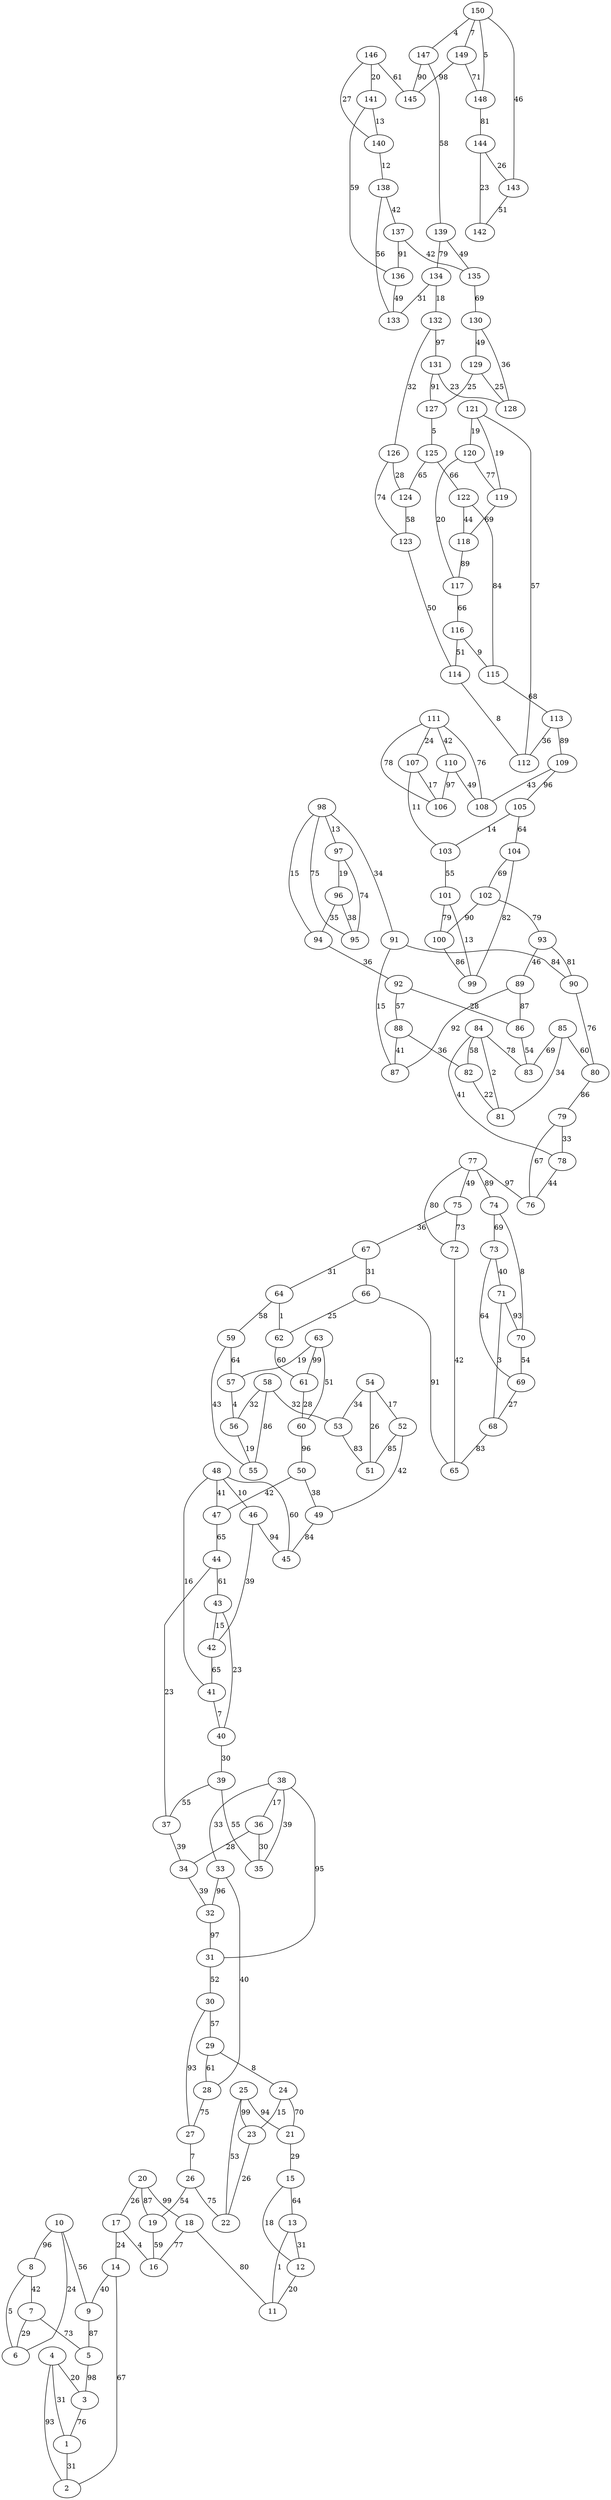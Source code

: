 graph x {
1 -- 2[label=31];
3 -- 1[label=76];
4 -- 1[label=31];
4 -- 2[label=93];
4 -- 3[label=20];
5 -- 3[label=98];
7 -- 5[label=73];
7 -- 6[label=29];
8 -- 6[label=5];
8 -- 7[label=42];
9 -- 5[label=87];
10 -- 6[label=24];
10 -- 8[label=96];
10 -- 9[label=56];
12 -- 11[label=20];
13 -- 11[label=1];
13 -- 12[label=31];
14 -- 2[label=67];
14 -- 9[label=40];
15 -- 12[label=18];
15 -- 13[label=64];
17 -- 14[label=24];
17 -- 16[label=4];
18 -- 11[label=80];
18 -- 16[label=77];
19 -- 16[label=59];
20 -- 17[label=26];
20 -- 18[label=99];
20 -- 19[label=87];
21 -- 15[label=29];
23 -- 22[label=26];
24 -- 21[label=70];
24 -- 23[label=15];
25 -- 21[label=94];
25 -- 22[label=53];
25 -- 23[label=99];
26 -- 19[label=54];
26 -- 22[label=75];
27 -- 26[label=7];
28 -- 27[label=75];
29 -- 24[label=8];
29 -- 28[label=61];
30 -- 27[label=93];
30 -- 29[label=57];
31 -- 30[label=52];
32 -- 31[label=97];
33 -- 28[label=40];
33 -- 32[label=96];
34 -- 32[label=39];
36 -- 34[label=28];
36 -- 35[label=30];
37 -- 34[label=39];
38 -- 31[label=95];
38 -- 33[label=33];
38 -- 35[label=39];
38 -- 36[label=17];
39 -- 35[label=55];
39 -- 37[label=55];
40 -- 39[label=30];
41 -- 40[label=7];
42 -- 41[label=65];
43 -- 40[label=23];
43 -- 42[label=15];
44 -- 37[label=23];
44 -- 43[label=61];
46 -- 42[label=39];
46 -- 45[label=94];
47 -- 44[label=65];
48 -- 41[label=16];
48 -- 45[label=60];
48 -- 46[label=10];
48 -- 47[label=41];
49 -- 45[label=84];
50 -- 47[label=42];
50 -- 49[label=38];
52 -- 49[label=42];
52 -- 51[label=85];
53 -- 51[label=83];
54 -- 51[label=26];
54 -- 52[label=17];
54 -- 53[label=34];
56 -- 55[label=19];
57 -- 56[label=4];
58 -- 53[label=32];
58 -- 55[label=86];
58 -- 56[label=32];
59 -- 55[label=43];
59 -- 57[label=64];
60 -- 50[label=96];
61 -- 60[label=28];
62 -- 61[label=60];
63 -- 57[label=19];
63 -- 60[label=51];
63 -- 61[label=99];
64 -- 59[label=58];
64 -- 62[label=1];
66 -- 62[label=25];
66 -- 65[label=91];
67 -- 64[label=31];
67 -- 66[label=31];
68 -- 65[label=83];
69 -- 68[label=27];
70 -- 69[label=54];
71 -- 68[label=3];
71 -- 70[label=93];
72 -- 65[label=42];
73 -- 69[label=64];
73 -- 71[label=40];
74 -- 70[label=8];
74 -- 73[label=69];
75 -- 67[label=36];
75 -- 72[label=73];
77 -- 72[label=80];
77 -- 74[label=89];
77 -- 75[label=49];
77 -- 76[label=97];
78 -- 76[label=44];
79 -- 76[label=67];
79 -- 78[label=33];
80 -- 79[label=86];
82 -- 81[label=22];
84 -- 78[label=41];
84 -- 81[label=2];
84 -- 82[label=58];
84 -- 83[label=78];
85 -- 80[label=60];
85 -- 81[label=34];
85 -- 83[label=69];
86 -- 83[label=54];
88 -- 82[label=36];
88 -- 87[label=41];
89 -- 86[label=87];
89 -- 87[label=92];
90 -- 80[label=76];
91 -- 87[label=15];
91 -- 90[label=84];
92 -- 86[label=28];
92 -- 88[label=57];
93 -- 89[label=46];
93 -- 90[label=81];
94 -- 92[label=36];
96 -- 94[label=35];
96 -- 95[label=38];
97 -- 95[label=74];
97 -- 96[label=19];
98 -- 91[label=34];
98 -- 94[label=15];
98 -- 95[label=75];
98 -- 97[label=13];
100 -- 99[label=86];
101 -- 99[label=13];
101 -- 100[label=79];
102 -- 93[label=79];
102 -- 100[label=90];
103 -- 101[label=55];
104 -- 99[label=82];
104 -- 102[label=69];
105 -- 103[label=14];
105 -- 104[label=64];
107 -- 103[label=11];
107 -- 106[label=17];
109 -- 105[label=96];
109 -- 108[label=43];
110 -- 106[label=97];
110 -- 108[label=49];
111 -- 106[label=78];
111 -- 107[label=24];
111 -- 108[label=76];
111 -- 110[label=42];
113 -- 109[label=89];
113 -- 112[label=36];
114 -- 112[label=8];
115 -- 113[label=68];
116 -- 114[label=51];
116 -- 115[label=9];
117 -- 116[label=66];
118 -- 117[label=89];
119 -- 118[label=69];
120 -- 117[label=20];
120 -- 119[label=77];
121 -- 112[label=57];
121 -- 119[label=19];
121 -- 120[label=19];
122 -- 115[label=84];
122 -- 118[label=44];
123 -- 114[label=50];
124 -- 123[label=58];
125 -- 122[label=66];
125 -- 124[label=65];
126 -- 123[label=74];
126 -- 124[label=28];
127 -- 125[label=5];
129 -- 127[label=25];
129 -- 128[label=25];
130 -- 128[label=36];
130 -- 129[label=49];
131 -- 127[label=91];
131 -- 128[label=23];
132 -- 126[label=32];
132 -- 131[label=97];
134 -- 132[label=18];
134 -- 133[label=31];
135 -- 130[label=69];
136 -- 133[label=49];
137 -- 135[label=42];
137 -- 136[label=91];
138 -- 133[label=56];
138 -- 137[label=42];
139 -- 134[label=79];
139 -- 135[label=49];
140 -- 138[label=12];
141 -- 136[label=59];
141 -- 140[label=13];
143 -- 142[label=51];
144 -- 142[label=23];
144 -- 143[label=26];
146 -- 140[label=27];
146 -- 141[label=20];
146 -- 145[label=61];
147 -- 139[label=58];
147 -- 145[label=90];
148 -- 144[label=81];
149 -- 145[label=98];
149 -- 148[label=71];
150 -- 143[label=46];
150 -- 147[label=4];
150 -- 148[label=5];
150 -- 149[label=7];
}